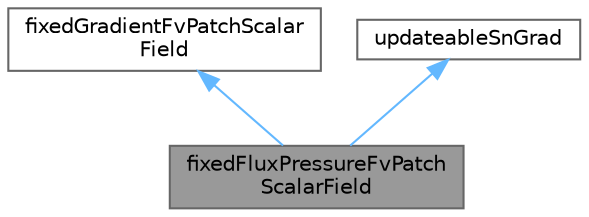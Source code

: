 digraph "fixedFluxPressureFvPatchScalarField"
{
 // LATEX_PDF_SIZE
  bgcolor="transparent";
  edge [fontname=Helvetica,fontsize=10,labelfontname=Helvetica,labelfontsize=10];
  node [fontname=Helvetica,fontsize=10,shape=box,height=0.2,width=0.4];
  Node1 [id="Node000001",label="fixedFluxPressureFvPatch\lScalarField",height=0.2,width=0.4,color="gray40", fillcolor="grey60", style="filled", fontcolor="black",tooltip="This boundary condition sets the pressure gradient to the provided value such that the flux on the bo..."];
  Node2 -> Node1 [id="edge1_Node000001_Node000002",dir="back",color="steelblue1",style="solid",tooltip=" "];
  Node2 [id="Node000002",label="fixedGradientFvPatchScalar\lField",height=0.2,width=0.4,color="gray40", fillcolor="white", style="filled",tooltip=" "];
  Node3 -> Node1 [id="edge2_Node000001_Node000003",dir="back",color="steelblue1",style="solid",tooltip=" "];
  Node3 [id="Node000003",label="updateableSnGrad",height=0.2,width=0.4,color="gray40", fillcolor="white", style="filled",URL="$classFoam_1_1updateablePatchTypes_1_1updateableSnGrad.html",tooltip=" "];
}
